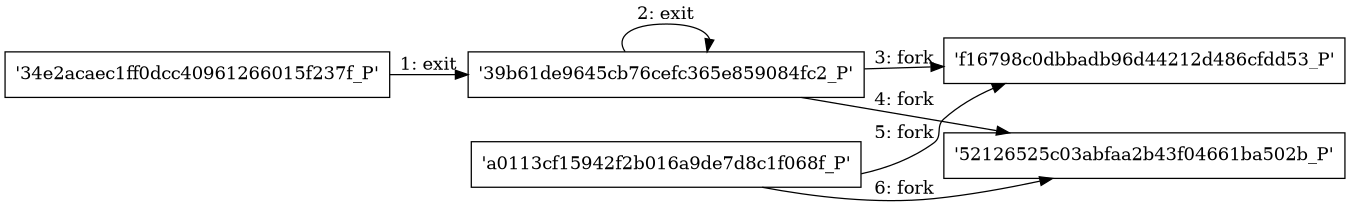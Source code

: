 digraph "D:\Learning\Paper\apt\基于CTI的攻击预警\Dataset\攻击图\ASGfromALLCTI\Shellshock - Update Bash Immediately!.dot" {
rankdir="LR"
size="9"
fixedsize="false"
splines="true"
nodesep=0.3
ranksep=0
fontsize=10
overlap="scalexy"
engine= "neato"
	"'34e2acaec1ff0dcc40961266015f237f_P'" [node_type=Process shape=box]
	"'39b61de9645cb76cefc365e859084fc2_P'" [node_type=Process shape=box]
	"'34e2acaec1ff0dcc40961266015f237f_P'" -> "'39b61de9645cb76cefc365e859084fc2_P'" [label="1: exit"]
	"'39b61de9645cb76cefc365e859084fc2_P'" [node_type=Process shape=box]
	"'39b61de9645cb76cefc365e859084fc2_P'" [node_type=Process shape=box]
	"'39b61de9645cb76cefc365e859084fc2_P'" -> "'39b61de9645cb76cefc365e859084fc2_P'" [label="2: exit"]
	"'39b61de9645cb76cefc365e859084fc2_P'" [node_type=Process shape=box]
	"'f16798c0dbbadb96d44212d486cfdd53_P'" [node_type=Process shape=box]
	"'39b61de9645cb76cefc365e859084fc2_P'" -> "'f16798c0dbbadb96d44212d486cfdd53_P'" [label="3: fork"]
	"'39b61de9645cb76cefc365e859084fc2_P'" [node_type=Process shape=box]
	"'52126525c03abfaa2b43f04661ba502b_P'" [node_type=Process shape=box]
	"'39b61de9645cb76cefc365e859084fc2_P'" -> "'52126525c03abfaa2b43f04661ba502b_P'" [label="4: fork"]
	"'a0113cf15942f2b016a9de7d8c1f068f_P'" [node_type=Process shape=box]
	"'f16798c0dbbadb96d44212d486cfdd53_P'" [node_type=Process shape=box]
	"'a0113cf15942f2b016a9de7d8c1f068f_P'" -> "'f16798c0dbbadb96d44212d486cfdd53_P'" [label="5: fork"]
	"'a0113cf15942f2b016a9de7d8c1f068f_P'" [node_type=Process shape=box]
	"'52126525c03abfaa2b43f04661ba502b_P'" [node_type=Process shape=box]
	"'a0113cf15942f2b016a9de7d8c1f068f_P'" -> "'52126525c03abfaa2b43f04661ba502b_P'" [label="6: fork"]
}

